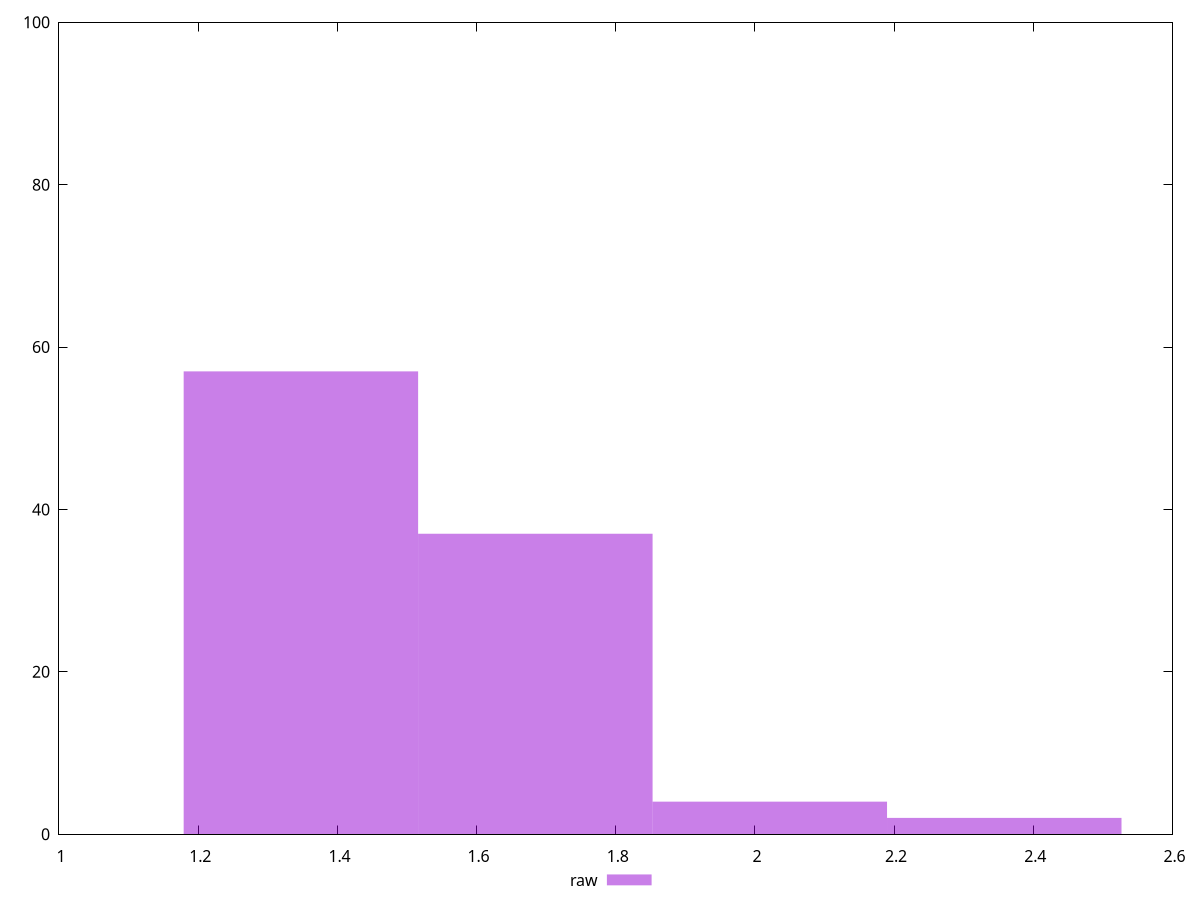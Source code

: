 reset
set terminal svg size 640, 490 enhanced background rgb 'white'
set output "reprap/server-response-time/samples/pages+cached+nointeractive/raw/histogram.svg"

$raw <<EOF
1.6844752608211777 37
1.3475802086569422 57
2.3582653651496486 2
2.0213703129854133 4
EOF

set key outside below
set boxwidth 0.33689505216423554
set yrange [0:100]
set style fill transparent solid 0.5 noborder

plot \
  $raw title "raw" with boxes, \


reset